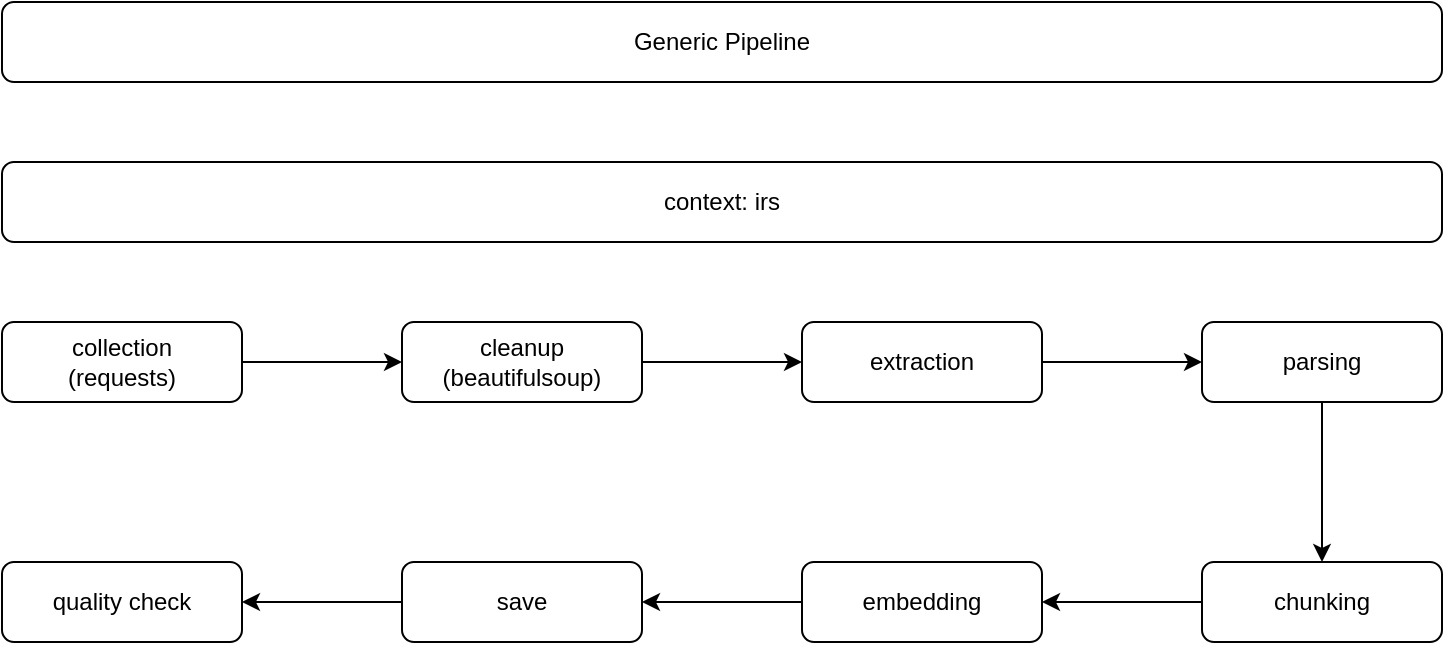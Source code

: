 <mxfile version="26.1.1">
  <diagram name="Page-1" id="_6dtYqw5W0z12z0-h3TO">
    <mxGraphModel dx="880" dy="483" grid="1" gridSize="10" guides="1" tooltips="1" connect="1" arrows="1" fold="1" page="1" pageScale="1" pageWidth="850" pageHeight="1100" math="0" shadow="0">
      <root>
        <mxCell id="0" />
        <mxCell id="1" parent="0" />
        <mxCell id="_MjAgq_VViFwdaSgHVct-1" value="Generic Pipeline" style="rounded=1;whiteSpace=wrap;html=1;" vertex="1" parent="1">
          <mxGeometry x="80" y="120" width="720" height="40" as="geometry" />
        </mxCell>
        <mxCell id="_MjAgq_VViFwdaSgHVct-2" value="context: irs" style="rounded=1;whiteSpace=wrap;html=1;" vertex="1" parent="1">
          <mxGeometry x="80" y="200" width="720" height="40" as="geometry" />
        </mxCell>
        <mxCell id="_MjAgq_VViFwdaSgHVct-17" value="" style="edgeStyle=orthogonalEdgeStyle;rounded=0;orthogonalLoop=1;jettySize=auto;html=1;" edge="1" parent="1" source="_MjAgq_VViFwdaSgHVct-3" target="_MjAgq_VViFwdaSgHVct-4">
          <mxGeometry relative="1" as="geometry" />
        </mxCell>
        <mxCell id="_MjAgq_VViFwdaSgHVct-3" value="&lt;div&gt;collection&lt;/div&gt;&lt;div&gt;(requests)&lt;/div&gt;" style="rounded=1;whiteSpace=wrap;html=1;" vertex="1" parent="1">
          <mxGeometry x="80" y="280" width="120" height="40" as="geometry" />
        </mxCell>
        <mxCell id="_MjAgq_VViFwdaSgHVct-16" value="" style="edgeStyle=orthogonalEdgeStyle;rounded=0;orthogonalLoop=1;jettySize=auto;html=1;" edge="1" parent="1" source="_MjAgq_VViFwdaSgHVct-4" target="_MjAgq_VViFwdaSgHVct-5">
          <mxGeometry relative="1" as="geometry" />
        </mxCell>
        <mxCell id="_MjAgq_VViFwdaSgHVct-4" value="&lt;div&gt;cleanup&lt;/div&gt;&lt;div&gt;(beautifulsoup)&lt;/div&gt;" style="rounded=1;whiteSpace=wrap;html=1;" vertex="1" parent="1">
          <mxGeometry x="280" y="280" width="120" height="40" as="geometry" />
        </mxCell>
        <mxCell id="_MjAgq_VViFwdaSgHVct-7" value="" style="edgeStyle=orthogonalEdgeStyle;rounded=0;orthogonalLoop=1;jettySize=auto;html=1;" edge="1" parent="1" source="_MjAgq_VViFwdaSgHVct-5" target="_MjAgq_VViFwdaSgHVct-6">
          <mxGeometry relative="1" as="geometry" />
        </mxCell>
        <mxCell id="_MjAgq_VViFwdaSgHVct-5" value="extraction" style="rounded=1;whiteSpace=wrap;html=1;" vertex="1" parent="1">
          <mxGeometry x="480" y="280" width="120" height="40" as="geometry" />
        </mxCell>
        <mxCell id="_MjAgq_VViFwdaSgHVct-9" value="" style="edgeStyle=orthogonalEdgeStyle;rounded=0;orthogonalLoop=1;jettySize=auto;html=1;" edge="1" parent="1" source="_MjAgq_VViFwdaSgHVct-6" target="_MjAgq_VViFwdaSgHVct-8">
          <mxGeometry relative="1" as="geometry" />
        </mxCell>
        <mxCell id="_MjAgq_VViFwdaSgHVct-6" value="parsing" style="rounded=1;whiteSpace=wrap;html=1;" vertex="1" parent="1">
          <mxGeometry x="680" y="280" width="120" height="40" as="geometry" />
        </mxCell>
        <mxCell id="_MjAgq_VViFwdaSgHVct-11" value="" style="edgeStyle=orthogonalEdgeStyle;rounded=0;orthogonalLoop=1;jettySize=auto;html=1;" edge="1" parent="1" source="_MjAgq_VViFwdaSgHVct-8" target="_MjAgq_VViFwdaSgHVct-10">
          <mxGeometry relative="1" as="geometry" />
        </mxCell>
        <mxCell id="_MjAgq_VViFwdaSgHVct-8" value="chunking" style="rounded=1;whiteSpace=wrap;html=1;" vertex="1" parent="1">
          <mxGeometry x="680" y="400" width="120" height="40" as="geometry" />
        </mxCell>
        <mxCell id="_MjAgq_VViFwdaSgHVct-13" value="" style="edgeStyle=orthogonalEdgeStyle;rounded=0;orthogonalLoop=1;jettySize=auto;html=1;" edge="1" parent="1" source="_MjAgq_VViFwdaSgHVct-10" target="_MjAgq_VViFwdaSgHVct-12">
          <mxGeometry relative="1" as="geometry" />
        </mxCell>
        <mxCell id="_MjAgq_VViFwdaSgHVct-10" value="embedding" style="rounded=1;whiteSpace=wrap;html=1;" vertex="1" parent="1">
          <mxGeometry x="480" y="400" width="120" height="40" as="geometry" />
        </mxCell>
        <mxCell id="_MjAgq_VViFwdaSgHVct-15" value="" style="edgeStyle=orthogonalEdgeStyle;rounded=0;orthogonalLoop=1;jettySize=auto;html=1;" edge="1" parent="1" source="_MjAgq_VViFwdaSgHVct-12" target="_MjAgq_VViFwdaSgHVct-14">
          <mxGeometry relative="1" as="geometry" />
        </mxCell>
        <mxCell id="_MjAgq_VViFwdaSgHVct-12" value="save" style="rounded=1;whiteSpace=wrap;html=1;" vertex="1" parent="1">
          <mxGeometry x="280" y="400" width="120" height="40" as="geometry" />
        </mxCell>
        <mxCell id="_MjAgq_VViFwdaSgHVct-14" value="quality check" style="rounded=1;whiteSpace=wrap;html=1;" vertex="1" parent="1">
          <mxGeometry x="80" y="400" width="120" height="40" as="geometry" />
        </mxCell>
      </root>
    </mxGraphModel>
  </diagram>
</mxfile>
